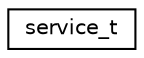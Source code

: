digraph "Graphical Class Hierarchy"
{
  edge [fontname="Helvetica",fontsize="10",labelfontname="Helvetica",labelfontsize="10"];
  node [fontname="Helvetica",fontsize="10",shape=record];
  rankdir="LR";
  Node1 [label="service_t",height=0.2,width=0.4,color="black", fillcolor="white", style="filled",URL="$structservice__t.html"];
}

